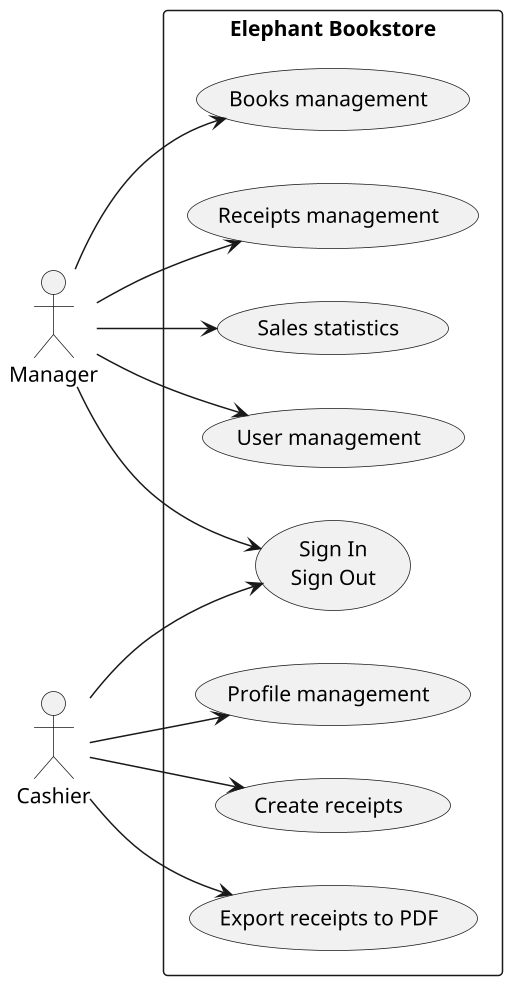 @startuml
scale 1.5
left to right direction
"Manager" as Manager
"Cashier" as Cashier

rectangle "Elephant Bookstore" {
    usecase "Books management" as ucBooks
    usecase "Receipts management" as ucReceipts
    usecase "Sales statistics" as ucSales
    usecase "User management" as ucUser
    usecase "Sign In\nSign Out" as ucSignInOut
    usecase "Profile management" as ucProfile
    usecase "Create receipts" as ucReceiptCreation
    usecase "Export receipts to PDF" as ucPDF
}

Manager --> ucBooks
Manager --> ucReceipts
Manager --> ucSales
Manager --> ucUser
Manager --> ucSignInOut

Cashier --> ucProfile
Cashier --> ucReceiptCreation
Cashier --> ucPDF
Cashier --> ucSignInOut

@enduml